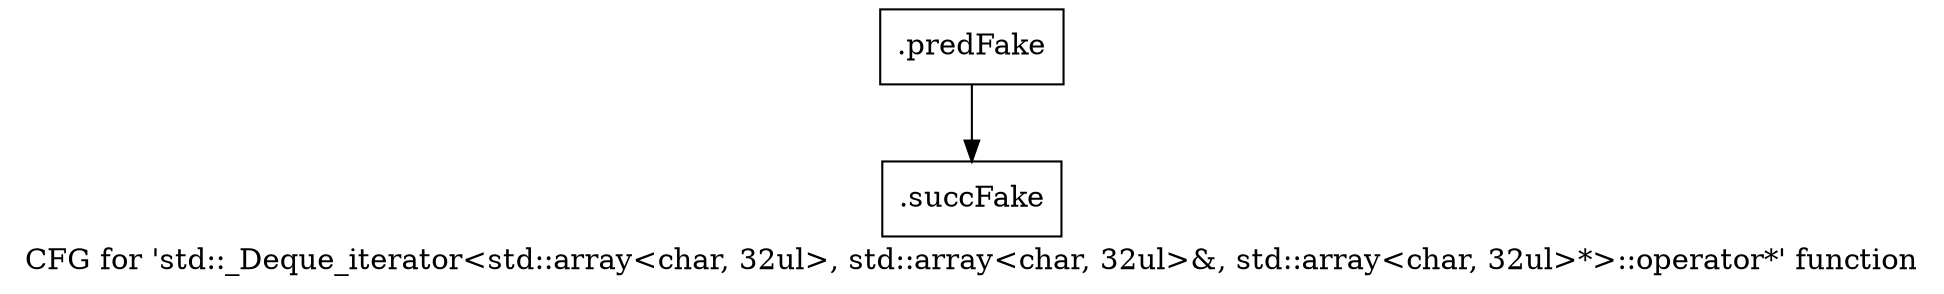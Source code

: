 digraph "CFG for 'std::_Deque_iterator\<std::array\<char, 32ul\>, std::array\<char, 32ul\>&, std::array\<char, 32ul\>*\>::operator*' function" {
	label="CFG for 'std::_Deque_iterator\<std::array\<char, 32ul\>, std::array\<char, 32ul\>&, std::array\<char, 32ul\>*\>::operator*' function";

	Node0x58ccc10 [shape=record,filename="",linenumber="",label="{.predFake}"];
	Node0x58ccc10 -> Node0x509ae60[ callList="" memoryops="" filename="/mnt/xilinx/Vitis_HLS/2021.2/tps/lnx64/gcc-6.2.0/lib/gcc/x86_64-pc-linux-gnu/6.2.0/../../../../include/c++/6.2.0/bits/stl_deque.h" execusionnum="1"];
	Node0x509ae60 [shape=record,filename="/mnt/xilinx/Vitis_HLS/2021.2/tps/lnx64/gcc-6.2.0/lib/gcc/x86_64-pc-linux-gnu/6.2.0/../../../../include/c++/6.2.0/bits/stl_deque.h",linenumber="159",label="{.succFake}"];
}
